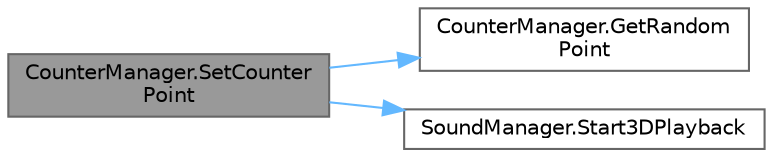 digraph "CounterManager.SetCounterPoint"
{
 // LATEX_PDF_SIZE
  bgcolor="transparent";
  edge [fontname=Helvetica,fontsize=10,labelfontname=Helvetica,labelfontsize=10];
  node [fontname=Helvetica,fontsize=10,shape=box,height=0.2,width=0.4];
  rankdir="LR";
  Node1 [id="Node000001",label="CounterManager.SetCounter\lPoint",height=0.2,width=0.4,color="gray40", fillcolor="grey60", style="filled", fontcolor="black",tooltip=" "];
  Node1 -> Node2 [id="edge3_Node000001_Node000002",color="steelblue1",style="solid",tooltip=" "];
  Node2 [id="Node000002",label="CounterManager.GetRandom\lPoint",height=0.2,width=0.4,color="grey40", fillcolor="white", style="filled",URL="$class_counter_manager.html#a59e6b2e08db60ac403c73c4ef1780c03",tooltip=" "];
  Node1 -> Node3 [id="edge4_Node000001_Node000003",color="steelblue1",style="solid",tooltip=" "];
  Node3 [id="Node000003",label="SoundManager.Start3DPlayback",height=0.2,width=0.4,color="grey40", fillcolor="white", style="filled",URL="$class_sound_manager.html#a71bf6aeca5886488a7fdccd5890df00e",tooltip="座標のみ指定での3D再生 指定された座標にオブジェクトを作成しCriAtomExPlayer,Instant3DSoundPlayerを紐づけ再生 再生終了時自動でオブジェクトが破棄される"];
}
